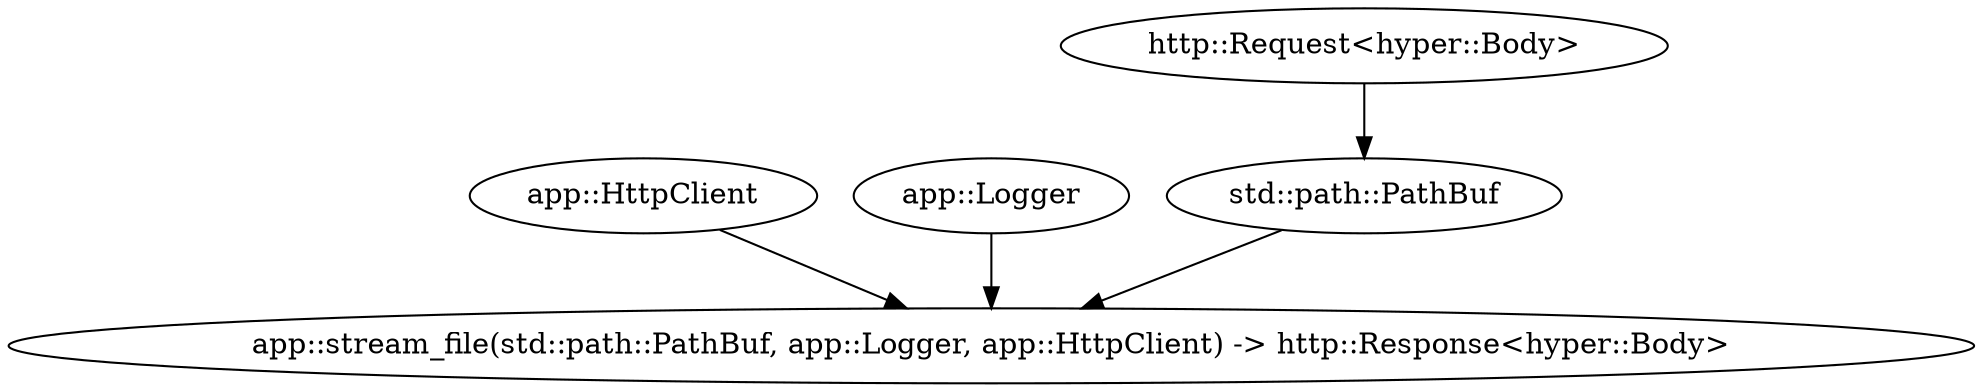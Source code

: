 digraph "/home" {
    0 [ label = "app::stream_file(std::path::PathBuf, app::Logger, app::HttpClient) -> http::Response<hyper::Body>"]
    1 [ label = "app::HttpClient"]
    2 [ label = "app::Logger"]
    3 [ label = "std::path::PathBuf"]
    4 [ label = "http::Request<hyper::Body>"]
    1 -> 0 [ ]
    2 -> 0 [ ]
    3 -> 0 [ ]
    4 -> 3 [ ]
}
digraph app_state {
    0 [ label = "crate::ApplicationState(app::HttpClient) -> crate::ApplicationState"]
    1 [ label = "app::HttpClient"]
    2 [ label = "app::Config"]
    1 -> 0 [ ]
    2 -> 1 [ ]
}